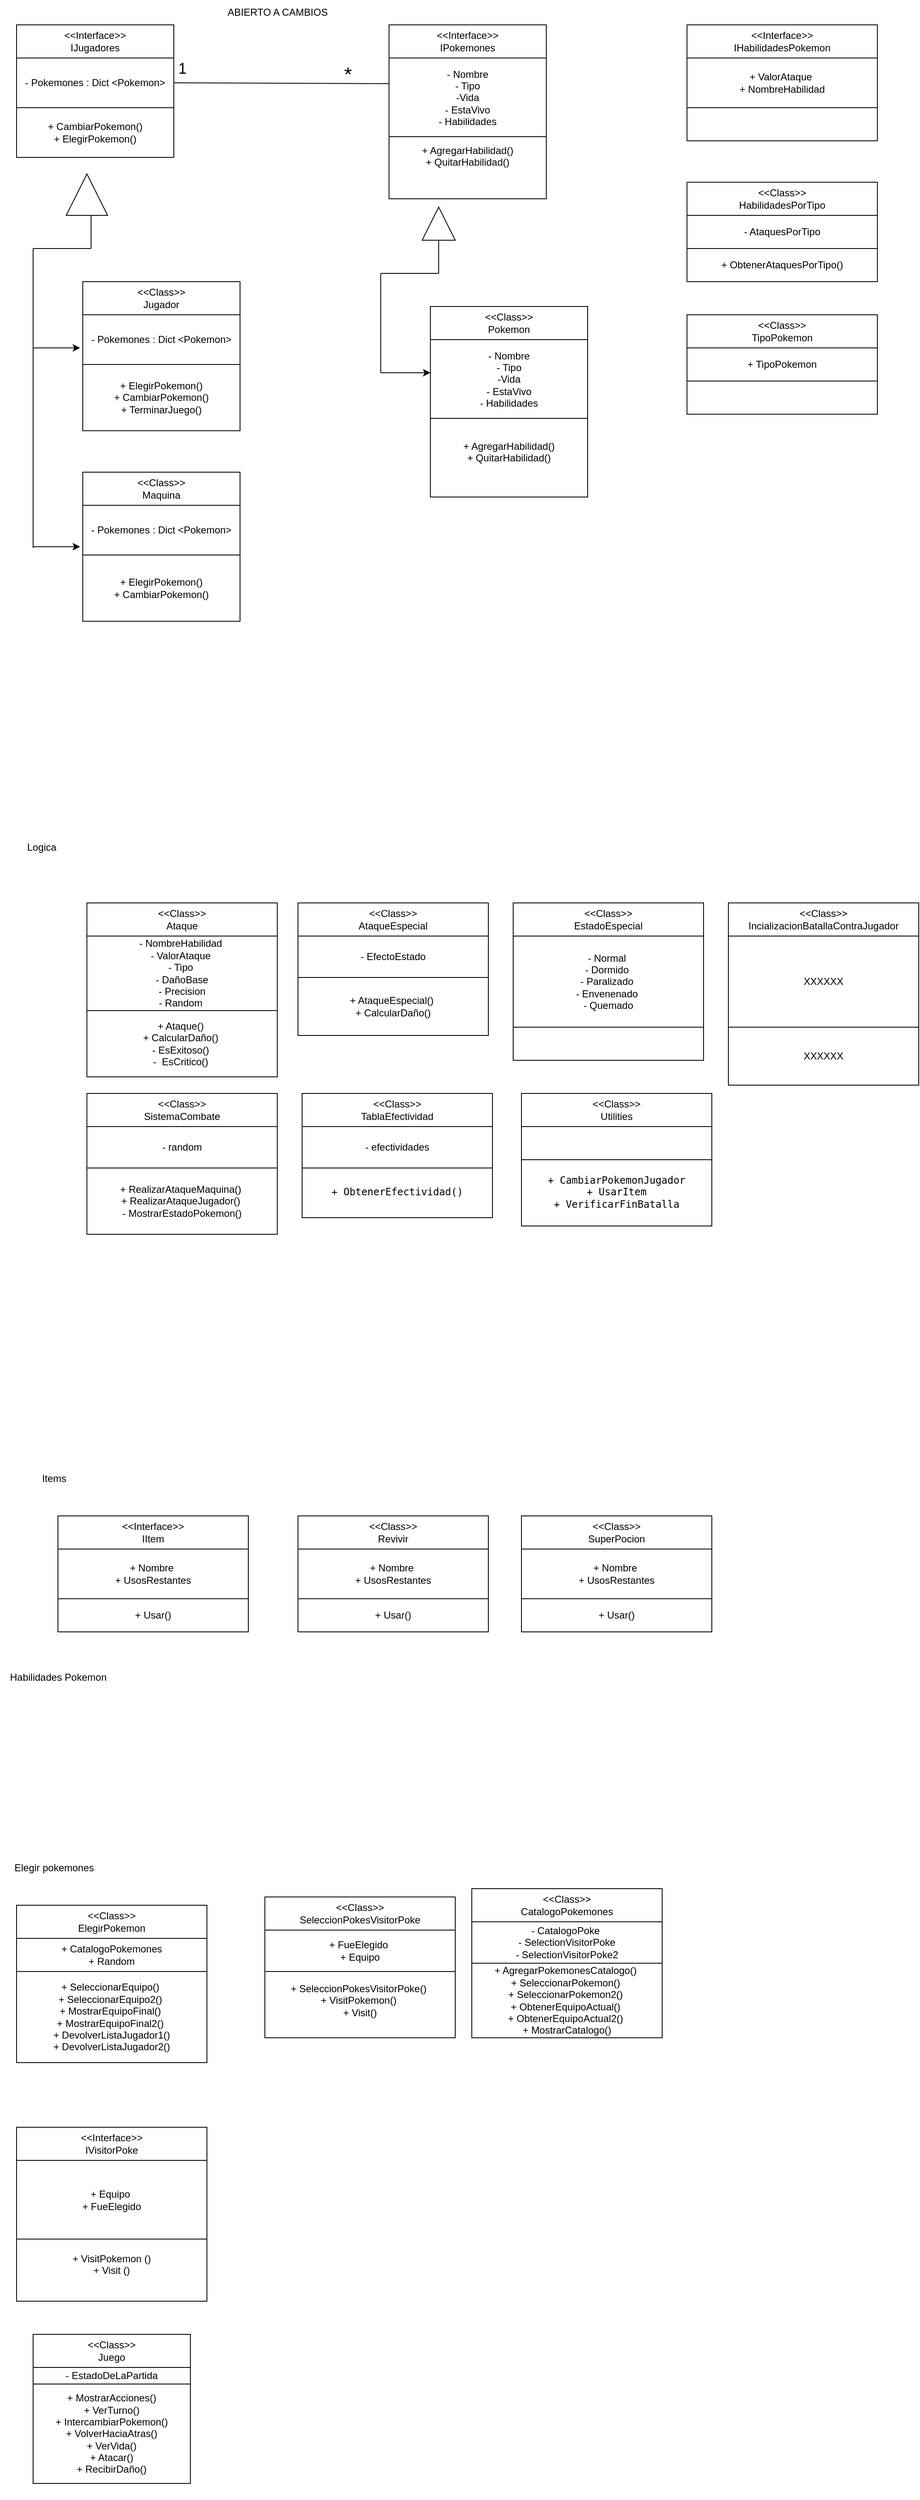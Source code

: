 <mxfile version="24.8.4">
  <diagram id="C5RBs43oDa-KdzZeNtuy" name="Page-1">
    <mxGraphModel dx="1050" dy="522" grid="1" gridSize="10" guides="1" tooltips="1" connect="1" arrows="1" fold="1" page="1" pageScale="1" pageWidth="827" pageHeight="1169" math="0" shadow="0">
      <root>
        <mxCell id="WIyWlLk6GJQsqaUBKTNV-0" />
        <mxCell id="WIyWlLk6GJQsqaUBKTNV-1" parent="WIyWlLk6GJQsqaUBKTNV-0" />
        <mxCell id="qgPimMFPKqItIlAJL-QY-0" value="&amp;lt;&amp;lt;Interface&amp;gt;&amp;gt;&lt;div&gt;IJugadores&lt;/div&gt;" style="rounded=0;whiteSpace=wrap;html=1;" parent="WIyWlLk6GJQsqaUBKTNV-1" vertex="1">
          <mxGeometry x="170" y="170" width="190" height="40" as="geometry" />
        </mxCell>
        <mxCell id="qgPimMFPKqItIlAJL-QY-1" value="&lt;div&gt;&lt;span style=&quot;background-color: initial;&quot;&gt;&lt;br&gt;&lt;/span&gt;&lt;/div&gt;&lt;div&gt;&lt;span style=&quot;background-color: initial;&quot;&gt;&lt;br&gt;&lt;/span&gt;&lt;/div&gt;&lt;div&gt;&lt;span style=&quot;background-color: initial;&quot;&gt;+ CambiarPokemon()&lt;/span&gt;&lt;br&gt;&lt;/div&gt;&lt;div&gt;&lt;div&gt;+ ElegirPokemon()&lt;/div&gt;&lt;/div&gt;&lt;div&gt;&lt;div&gt;&lt;br&gt;&lt;/div&gt;&lt;/div&gt;&lt;div&gt;&lt;br&gt;&lt;/div&gt;" style="rounded=0;whiteSpace=wrap;html=1;" parent="WIyWlLk6GJQsqaUBKTNV-1" vertex="1">
          <mxGeometry x="170" y="270" width="190" height="60" as="geometry" />
        </mxCell>
        <mxCell id="8u0FRihmV8HebtfTq35w-0" value="- Pokemones : Dict &amp;lt;Pokemon&amp;gt;" style="rounded=0;whiteSpace=wrap;html=1;" parent="WIyWlLk6GJQsqaUBKTNV-1" vertex="1">
          <mxGeometry x="170" y="210" width="190" height="60" as="geometry" />
        </mxCell>
        <mxCell id="8u0FRihmV8HebtfTq35w-2" value="&amp;lt;&amp;lt;Class&amp;gt;&amp;gt;&lt;div&gt;Jugador&lt;/div&gt;" style="rounded=0;whiteSpace=wrap;html=1;" parent="WIyWlLk6GJQsqaUBKTNV-1" vertex="1">
          <mxGeometry x="250" y="480" width="190" height="40" as="geometry" />
        </mxCell>
        <mxCell id="8u0FRihmV8HebtfTq35w-4" value="&lt;div&gt;+ ElegirPokemon()&lt;/div&gt;&lt;div&gt;+ CambiarPokemon()&lt;/div&gt;&lt;div&gt;&lt;span style=&quot;background-color: initial;&quot;&gt;+ TerminarJuego()&lt;/span&gt;&lt;br&gt;&lt;/div&gt;" style="rounded=0;whiteSpace=wrap;html=1;" parent="WIyWlLk6GJQsqaUBKTNV-1" vertex="1">
          <mxGeometry x="250" y="580" width="190" height="80" as="geometry" />
        </mxCell>
        <mxCell id="8u0FRihmV8HebtfTq35w-5" value="- Pokemones : Dict &amp;lt;Pokemon&amp;gt;" style="rounded=0;whiteSpace=wrap;html=1;" parent="WIyWlLk6GJQsqaUBKTNV-1" vertex="1">
          <mxGeometry x="250" y="520" width="190" height="60" as="geometry" />
        </mxCell>
        <mxCell id="8u0FRihmV8HebtfTq35w-6" value="&amp;lt;&amp;lt;Class&amp;gt;&amp;gt;&lt;div&gt;Maquina&lt;/div&gt;" style="rounded=0;whiteSpace=wrap;html=1;" parent="WIyWlLk6GJQsqaUBKTNV-1" vertex="1">
          <mxGeometry x="250" y="710" width="190" height="40" as="geometry" />
        </mxCell>
        <mxCell id="8u0FRihmV8HebtfTq35w-7" value="&lt;div&gt;+ ElegirPokemon()&lt;/div&gt;&lt;div&gt;+ CambiarPokemon()&lt;/div&gt;" style="rounded=0;whiteSpace=wrap;html=1;" parent="WIyWlLk6GJQsqaUBKTNV-1" vertex="1">
          <mxGeometry x="250" y="810" width="190" height="80" as="geometry" />
        </mxCell>
        <mxCell id="8u0FRihmV8HebtfTq35w-8" value="- Pokemones : Dict &amp;lt;Pokemon&amp;gt;" style="rounded=0;whiteSpace=wrap;html=1;" parent="WIyWlLk6GJQsqaUBKTNV-1" vertex="1">
          <mxGeometry x="250" y="750" width="190" height="60" as="geometry" />
        </mxCell>
        <mxCell id="8u0FRihmV8HebtfTq35w-12" value="" style="triangle;whiteSpace=wrap;html=1;rotation=-90;" parent="WIyWlLk6GJQsqaUBKTNV-1" vertex="1">
          <mxGeometry x="230" y="350" width="50" height="50" as="geometry" />
        </mxCell>
        <mxCell id="8u0FRihmV8HebtfTq35w-16" value="" style="endArrow=none;html=1;rounded=0;" parent="WIyWlLk6GJQsqaUBKTNV-1" edge="1">
          <mxGeometry width="50" height="50" relative="1" as="geometry">
            <mxPoint x="260" y="440" as="sourcePoint" />
            <mxPoint x="260" y="400" as="targetPoint" />
          </mxGeometry>
        </mxCell>
        <mxCell id="8u0FRihmV8HebtfTq35w-17" value="" style="endArrow=none;html=1;rounded=0;" parent="WIyWlLk6GJQsqaUBKTNV-1" edge="1">
          <mxGeometry width="50" height="50" relative="1" as="geometry">
            <mxPoint x="190" y="440" as="sourcePoint" />
            <mxPoint x="260" y="440" as="targetPoint" />
          </mxGeometry>
        </mxCell>
        <mxCell id="8u0FRihmV8HebtfTq35w-18" value="" style="endArrow=none;html=1;rounded=0;" parent="WIyWlLk6GJQsqaUBKTNV-1" edge="1">
          <mxGeometry width="50" height="50" relative="1" as="geometry">
            <mxPoint x="190" y="801.6" as="sourcePoint" />
            <mxPoint x="190" y="440" as="targetPoint" />
          </mxGeometry>
        </mxCell>
        <mxCell id="8u0FRihmV8HebtfTq35w-20" value="" style="endArrow=classic;html=1;rounded=0;entryX=-0.017;entryY=0.89;entryDx=0;entryDy=0;entryPerimeter=0;" parent="WIyWlLk6GJQsqaUBKTNV-1" edge="1">
          <mxGeometry width="50" height="50" relative="1" as="geometry">
            <mxPoint x="190" y="800" as="sourcePoint" />
            <mxPoint x="246.77" y="800.0" as="targetPoint" />
          </mxGeometry>
        </mxCell>
        <mxCell id="8u0FRihmV8HebtfTq35w-22" value="" style="endArrow=classic;html=1;rounded=0;entryX=-0.017;entryY=0.89;entryDx=0;entryDy=0;entryPerimeter=0;" parent="WIyWlLk6GJQsqaUBKTNV-1" edge="1">
          <mxGeometry width="50" height="50" relative="1" as="geometry">
            <mxPoint x="190" y="560" as="sourcePoint" />
            <mxPoint x="246.77" y="560.0" as="targetPoint" />
          </mxGeometry>
        </mxCell>
        <mxCell id="8u0FRihmV8HebtfTq35w-23" style="edgeStyle=orthogonalEdgeStyle;rounded=0;orthogonalLoop=1;jettySize=auto;html=1;exitX=0.5;exitY=1;exitDx=0;exitDy=0;" parent="WIyWlLk6GJQsqaUBKTNV-1" source="qgPimMFPKqItIlAJL-QY-1" target="qgPimMFPKqItIlAJL-QY-1" edge="1">
          <mxGeometry relative="1" as="geometry" />
        </mxCell>
        <mxCell id="8u0FRihmV8HebtfTq35w-24" value="&amp;lt;&amp;lt;Interface&amp;gt;&amp;gt;&lt;div&gt;IPokemones&lt;/div&gt;" style="rounded=0;whiteSpace=wrap;html=1;" parent="WIyWlLk6GJQsqaUBKTNV-1" vertex="1">
          <mxGeometry x="620" y="170" width="190" height="40" as="geometry" />
        </mxCell>
        <mxCell id="8u0FRihmV8HebtfTq35w-25" value="&lt;div&gt;+ AgregarHabilidad()&lt;/div&gt;&lt;div&gt;+ QuitarHabilidad()&lt;/div&gt;&lt;div&gt;&lt;br&gt;&lt;/div&gt;&lt;div&gt;&lt;br&gt;&lt;/div&gt;" style="rounded=0;whiteSpace=wrap;html=1;" parent="WIyWlLk6GJQsqaUBKTNV-1" vertex="1">
          <mxGeometry x="620" y="305" width="190" height="75" as="geometry" />
        </mxCell>
        <mxCell id="8u0FRihmV8HebtfTq35w-26" value="- Nombre&lt;div&gt;- Tipo&lt;/div&gt;&lt;div&gt;-Vida&lt;/div&gt;&lt;div&gt;- EstaVivo&lt;/div&gt;&lt;div&gt;- Habilidades&lt;/div&gt;" style="rounded=0;whiteSpace=wrap;html=1;" parent="WIyWlLk6GJQsqaUBKTNV-1" vertex="1">
          <mxGeometry x="620" y="210" width="190" height="95" as="geometry" />
        </mxCell>
        <mxCell id="8u0FRihmV8HebtfTq35w-27" style="edgeStyle=orthogonalEdgeStyle;rounded=0;orthogonalLoop=1;jettySize=auto;html=1;exitX=0.5;exitY=1;exitDx=0;exitDy=0;" parent="WIyWlLk6GJQsqaUBKTNV-1" source="8u0FRihmV8HebtfTq35w-25" target="8u0FRihmV8HebtfTq35w-25" edge="1">
          <mxGeometry relative="1" as="geometry" />
        </mxCell>
        <mxCell id="8u0FRihmV8HebtfTq35w-29" value="" style="endArrow=none;html=1;rounded=0;exitX=1;exitY=0.5;exitDx=0;exitDy=0;entryX=0;entryY=0.326;entryDx=0;entryDy=0;entryPerimeter=0;" parent="WIyWlLk6GJQsqaUBKTNV-1" source="8u0FRihmV8HebtfTq35w-0" target="8u0FRihmV8HebtfTq35w-26" edge="1">
          <mxGeometry width="50" height="50" relative="1" as="geometry">
            <mxPoint x="380" y="239.5" as="sourcePoint" />
            <mxPoint x="580" y="239.5" as="targetPoint" />
          </mxGeometry>
        </mxCell>
        <mxCell id="8u0FRihmV8HebtfTq35w-30" value="&lt;font style=&quot;font-size: 18px;&quot;&gt;1&lt;/font&gt;" style="text;html=1;align=center;verticalAlign=middle;resizable=0;points=[];autosize=1;strokeColor=none;fillColor=none;" parent="WIyWlLk6GJQsqaUBKTNV-1" vertex="1">
          <mxGeometry x="355" y="203" width="30" height="40" as="geometry" />
        </mxCell>
        <mxCell id="8u0FRihmV8HebtfTq35w-31" value="&lt;font style=&quot;font-size: 24px;&quot;&gt;*&lt;/font&gt;" style="text;html=1;align=center;verticalAlign=middle;resizable=0;points=[];autosize=1;strokeColor=none;fillColor=none;" parent="WIyWlLk6GJQsqaUBKTNV-1" vertex="1">
          <mxGeometry x="555" y="210" width="30" height="40" as="geometry" />
        </mxCell>
        <mxCell id="8u0FRihmV8HebtfTq35w-36" value="" style="triangle;whiteSpace=wrap;html=1;rotation=-90;" parent="WIyWlLk6GJQsqaUBKTNV-1" vertex="1">
          <mxGeometry x="660" y="390" width="40" height="40" as="geometry" />
        </mxCell>
        <mxCell id="8u0FRihmV8HebtfTq35w-38" value="" style="endArrow=none;html=1;rounded=0;entryX=0;entryY=0.5;entryDx=0;entryDy=0;" parent="WIyWlLk6GJQsqaUBKTNV-1" target="8u0FRihmV8HebtfTq35w-36" edge="1">
          <mxGeometry width="50" height="50" relative="1" as="geometry">
            <mxPoint x="680" y="470" as="sourcePoint" />
            <mxPoint x="680" y="460" as="targetPoint" />
          </mxGeometry>
        </mxCell>
        <mxCell id="8u0FRihmV8HebtfTq35w-39" value="" style="endArrow=none;html=1;rounded=0;" parent="WIyWlLk6GJQsqaUBKTNV-1" edge="1">
          <mxGeometry width="50" height="50" relative="1" as="geometry">
            <mxPoint x="610" y="470" as="sourcePoint" />
            <mxPoint x="680" y="470" as="targetPoint" />
          </mxGeometry>
        </mxCell>
        <mxCell id="8u0FRihmV8HebtfTq35w-40" value="" style="endArrow=none;html=1;rounded=0;" parent="WIyWlLk6GJQsqaUBKTNV-1" edge="1">
          <mxGeometry width="50" height="50" relative="1" as="geometry">
            <mxPoint x="610" y="590" as="sourcePoint" />
            <mxPoint x="610" y="470" as="targetPoint" />
          </mxGeometry>
        </mxCell>
        <mxCell id="8u0FRihmV8HebtfTq35w-41" value="" style="endArrow=classic;html=1;rounded=0;" parent="WIyWlLk6GJQsqaUBKTNV-1" edge="1">
          <mxGeometry width="50" height="50" relative="1" as="geometry">
            <mxPoint x="610" y="590" as="sourcePoint" />
            <mxPoint x="670" y="590" as="targetPoint" />
          </mxGeometry>
        </mxCell>
        <mxCell id="8u0FRihmV8HebtfTq35w-46" value="&amp;lt;&amp;lt;Class&amp;gt;&amp;gt;&lt;div&gt;Pokemon&lt;/div&gt;" style="rounded=0;whiteSpace=wrap;html=1;" parent="WIyWlLk6GJQsqaUBKTNV-1" vertex="1">
          <mxGeometry x="670" y="510" width="190" height="40" as="geometry" />
        </mxCell>
        <mxCell id="8u0FRihmV8HebtfTq35w-47" value="&lt;div&gt;+ AgregarHabilidad()&lt;/div&gt;&lt;div&gt;+ QuitarHabilidad()&lt;/div&gt;&lt;div&gt;&lt;br&gt;&lt;/div&gt;" style="rounded=0;whiteSpace=wrap;html=1;" parent="WIyWlLk6GJQsqaUBKTNV-1" vertex="1">
          <mxGeometry x="670" y="645" width="190" height="95" as="geometry" />
        </mxCell>
        <mxCell id="8u0FRihmV8HebtfTq35w-48" value="- Nombre&lt;div&gt;- Tipo&lt;/div&gt;&lt;div&gt;-Vida&lt;/div&gt;&lt;div&gt;- EstaVivo&lt;/div&gt;&lt;div&gt;- Habilidades&lt;/div&gt;" style="rounded=0;whiteSpace=wrap;html=1;" parent="WIyWlLk6GJQsqaUBKTNV-1" vertex="1">
          <mxGeometry x="670" y="550" width="190" height="95" as="geometry" />
        </mxCell>
        <mxCell id="8u0FRihmV8HebtfTq35w-49" style="edgeStyle=orthogonalEdgeStyle;rounded=0;orthogonalLoop=1;jettySize=auto;html=1;exitX=0.5;exitY=1;exitDx=0;exitDy=0;" parent="WIyWlLk6GJQsqaUBKTNV-1" source="8u0FRihmV8HebtfTq35w-47" target="8u0FRihmV8HebtfTq35w-47" edge="1">
          <mxGeometry relative="1" as="geometry" />
        </mxCell>
        <mxCell id="8u0FRihmV8HebtfTq35w-50" value="ABIERTO A CAMBIOS" style="text;html=1;align=center;verticalAlign=middle;resizable=0;points=[];autosize=1;strokeColor=none;fillColor=none;" parent="WIyWlLk6GJQsqaUBKTNV-1" vertex="1">
          <mxGeometry x="415" y="140" width="140" height="30" as="geometry" />
        </mxCell>
        <mxCell id="hvNFhCITXwyr3aNkBDQP-0" value="&amp;lt;&amp;lt;Interface&amp;gt;&amp;gt;&lt;div&gt;IVisitorPoke&lt;/div&gt;" style="rounded=0;whiteSpace=wrap;html=1;" parent="WIyWlLk6GJQsqaUBKTNV-1" vertex="1">
          <mxGeometry x="170" y="2708" width="230" height="40" as="geometry" />
        </mxCell>
        <mxCell id="hvNFhCITXwyr3aNkBDQP-1" value="&lt;div&gt;&lt;span style=&quot;background-color: initial;&quot;&gt;+ VisitPokemon ()&lt;/span&gt;&lt;/div&gt;&lt;div&gt;+ Visit ()&lt;/div&gt;&lt;div&gt;&lt;br&gt;&lt;/div&gt;" style="rounded=0;whiteSpace=wrap;html=1;" parent="WIyWlLk6GJQsqaUBKTNV-1" vertex="1">
          <mxGeometry x="170" y="2843" width="230" height="75" as="geometry" />
        </mxCell>
        <mxCell id="hvNFhCITXwyr3aNkBDQP-2" value="&lt;span class=&quot;hljs-addition&quot;&gt;+ Equipo&lt;/span&gt;&amp;nbsp;&lt;div&gt;&lt;span class=&quot;hljs-addition&quot;&gt;+ FueElegido&lt;/span&gt;&lt;/div&gt;" style="rounded=0;whiteSpace=wrap;html=1;" parent="WIyWlLk6GJQsqaUBKTNV-1" vertex="1">
          <mxGeometry x="170" y="2748" width="230" height="95" as="geometry" />
        </mxCell>
        <mxCell id="hvNFhCITXwyr3aNkBDQP-3" style="edgeStyle=orthogonalEdgeStyle;rounded=0;orthogonalLoop=1;jettySize=auto;html=1;exitX=0.5;exitY=1;exitDx=0;exitDy=0;" parent="WIyWlLk6GJQsqaUBKTNV-1" source="hvNFhCITXwyr3aNkBDQP-1" target="hvNFhCITXwyr3aNkBDQP-1" edge="1">
          <mxGeometry relative="1" as="geometry" />
        </mxCell>
        <mxCell id="hvNFhCITXwyr3aNkBDQP-11" value="&amp;lt;&amp;lt;Class&amp;gt;&amp;gt;&lt;div&gt;Juego&lt;/div&gt;" style="rounded=0;whiteSpace=wrap;html=1;" parent="WIyWlLk6GJQsqaUBKTNV-1" vertex="1">
          <mxGeometry x="190" y="2958" width="190" height="40" as="geometry" />
        </mxCell>
        <mxCell id="hvNFhCITXwyr3aNkBDQP-12" value="&lt;div&gt;&lt;br&gt;&lt;/div&gt;&lt;div&gt;&lt;span style=&quot;background-color: initial;&quot;&gt;&lt;br&gt;&lt;/span&gt;&lt;/div&gt;&lt;div&gt;&lt;span style=&quot;background-color: initial;&quot;&gt;+ MostrarAcciones()&lt;/span&gt;&lt;br&gt;&lt;/div&gt;&lt;div&gt;+ VerTurno()&lt;/div&gt;&lt;div&gt;+ IntercambiarPokemon()&lt;/div&gt;&lt;div&gt;+ VolverHaciaAtras()&lt;/div&gt;&lt;div&gt;&lt;div&gt;+ VerVida()&lt;/div&gt;&lt;div&gt;+ Atacar()&lt;/div&gt;&lt;div&gt;+ RecibirDaño()&lt;/div&gt;&lt;/div&gt;&lt;div&gt;&lt;br&gt;&lt;/div&gt;&lt;div&gt;&lt;br&gt;&lt;/div&gt;" style="rounded=0;whiteSpace=wrap;html=1;" parent="WIyWlLk6GJQsqaUBKTNV-1" vertex="1">
          <mxGeometry x="190" y="3018" width="190" height="120" as="geometry" />
        </mxCell>
        <mxCell id="hvNFhCITXwyr3aNkBDQP-13" value="- EstadoDeLaPartida" style="rounded=0;whiteSpace=wrap;html=1;" parent="WIyWlLk6GJQsqaUBKTNV-1" vertex="1">
          <mxGeometry x="190" y="2998" width="190" height="20" as="geometry" />
        </mxCell>
        <mxCell id="hvNFhCITXwyr3aNkBDQP-14" value="Logica&lt;div&gt;&lt;br&gt;&lt;/div&gt;" style="text;html=1;align=center;verticalAlign=middle;resizable=0;points=[];autosize=1;strokeColor=none;fillColor=none;" parent="WIyWlLk6GJQsqaUBKTNV-1" vertex="1">
          <mxGeometry x="170" y="1150" width="60" height="40" as="geometry" />
        </mxCell>
        <mxCell id="hvNFhCITXwyr3aNkBDQP-15" value="&amp;lt;&amp;lt;Class&amp;gt;&amp;gt;&lt;div&gt;Ataque&lt;/div&gt;" style="rounded=0;whiteSpace=wrap;html=1;" parent="WIyWlLk6GJQsqaUBKTNV-1" vertex="1">
          <mxGeometry x="255" y="1230" width="230" height="40" as="geometry" />
        </mxCell>
        <mxCell id="hvNFhCITXwyr3aNkBDQP-16" value="+ &lt;span class=&quot;hljs-title function_ invoke__&quot;&gt;Ataque&lt;/span&gt;()&amp;nbsp;&lt;div&gt;+ &lt;span class=&quot;hljs-title function_ invoke__&quot;&gt;CalcularDaño&lt;/span&gt;()&amp;nbsp;&lt;/div&gt;&lt;div&gt;- &lt;span class=&quot;hljs-title function_ invoke__&quot;&gt;EsExitoso&lt;/span&gt;()&amp;nbsp;&lt;/div&gt;&lt;div&gt;-&lt;span style=&quot;background-color: initial;&quot;&gt;&amp;nbsp;&amp;nbsp;&lt;/span&gt;&lt;span style=&quot;background-color: initial;&quot; class=&quot;hljs-title function_ invoke__&quot;&gt;EsCritico&lt;/span&gt;&lt;span style=&quot;background-color: initial;&quot;&gt;()&amp;nbsp;&lt;/span&gt;&lt;/div&gt;" style="rounded=0;whiteSpace=wrap;html=1;" parent="WIyWlLk6GJQsqaUBKTNV-1" vertex="1">
          <mxGeometry x="255" y="1360" width="230" height="80" as="geometry" />
        </mxCell>
        <mxCell id="hvNFhCITXwyr3aNkBDQP-17" value="- NombreHabilidad&amp;nbsp;&lt;div&gt;- ValorAtaque&amp;nbsp;&lt;/div&gt;&lt;div&gt;- Tipo&amp;nbsp;&lt;/div&gt;&lt;div&gt;- DañoBase&lt;/div&gt;&lt;div&gt;- Precision&lt;/div&gt;&lt;div&gt;- Random&lt;span style=&quot;background-color: initial;&quot;&gt;&amp;nbsp;&lt;/span&gt;&lt;/div&gt;" style="rounded=0;whiteSpace=wrap;html=1;" parent="WIyWlLk6GJQsqaUBKTNV-1" vertex="1">
          <mxGeometry x="255" y="1270" width="230" height="90" as="geometry" />
        </mxCell>
        <mxCell id="hvNFhCITXwyr3aNkBDQP-19" value="&amp;lt;&amp;lt;Class&amp;gt;&amp;gt;&lt;div&gt;AtaqueEspecial&lt;/div&gt;" style="rounded=0;whiteSpace=wrap;html=1;" parent="WIyWlLk6GJQsqaUBKTNV-1" vertex="1">
          <mxGeometry x="510" y="1230" width="230" height="40" as="geometry" />
        </mxCell>
        <mxCell id="hvNFhCITXwyr3aNkBDQP-20" value="+ &lt;span class=&quot;hljs-title function_ invoke__&quot;&gt;AtaqueEspecial&lt;/span&gt;()&amp;nbsp;&lt;div&gt;&lt;span style=&quot;background-color: initial;&quot;&gt;+ &lt;/span&gt;&lt;span style=&quot;background-color: initial;&quot; class=&quot;hljs-title function_ invoke__&quot;&gt;CalcularDaño&lt;/span&gt;&lt;span style=&quot;background-color: initial;&quot;&gt;(&lt;/span&gt;&lt;span style=&quot;background-color: initial;&quot;&gt;)&lt;/span&gt;&lt;/div&gt;" style="rounded=0;whiteSpace=wrap;html=1;" parent="WIyWlLk6GJQsqaUBKTNV-1" vertex="1">
          <mxGeometry x="510" y="1320" width="230" height="70" as="geometry" />
        </mxCell>
        <mxCell id="hvNFhCITXwyr3aNkBDQP-21" value="- EfectoEstado" style="rounded=0;whiteSpace=wrap;html=1;" parent="WIyWlLk6GJQsqaUBKTNV-1" vertex="1">
          <mxGeometry x="510" y="1270" width="230" height="50" as="geometry" />
        </mxCell>
        <mxCell id="hvNFhCITXwyr3aNkBDQP-22" value="&amp;lt;&amp;lt;Class&amp;gt;&amp;gt;&lt;div&gt;EstadoEspecial&lt;/div&gt;" style="rounded=0;whiteSpace=wrap;html=1;" parent="WIyWlLk6GJQsqaUBKTNV-1" vertex="1">
          <mxGeometry x="770" y="1230" width="230" height="40" as="geometry" />
        </mxCell>
        <mxCell id="hvNFhCITXwyr3aNkBDQP-23" value="" style="rounded=0;whiteSpace=wrap;html=1;" parent="WIyWlLk6GJQsqaUBKTNV-1" vertex="1">
          <mxGeometry x="770" y="1380" width="230" height="40" as="geometry" />
        </mxCell>
        <mxCell id="hvNFhCITXwyr3aNkBDQP-24" value="&lt;span class=&quot;hljs-deletion&quot;&gt;- Normal&lt;/span&gt;&amp;nbsp;&lt;div&gt;&lt;span class=&quot;hljs-deletion&quot;&gt;- Dormido&lt;/span&gt;&amp;nbsp;&lt;/div&gt;&lt;div&gt;&lt;span class=&quot;hljs-deletion&quot;&gt;- Paralizado&lt;/span&gt;&amp;nbsp;&lt;/div&gt;&lt;div&gt;&lt;span class=&quot;hljs-deletion&quot;&gt;- Envenenado&lt;/span&gt;&amp;nbsp;&lt;/div&gt;&lt;div&gt;&lt;span class=&quot;hljs-deletion&quot;&gt;- Quemado&lt;/span&gt;&lt;/div&gt;" style="rounded=0;whiteSpace=wrap;html=1;" parent="WIyWlLk6GJQsqaUBKTNV-1" vertex="1">
          <mxGeometry x="770" y="1270" width="230" height="110" as="geometry" />
        </mxCell>
        <mxCell id="hvNFhCITXwyr3aNkBDQP-25" value="&amp;lt;&amp;lt;Class&amp;gt;&amp;gt;&lt;div&gt;IncializacionBatallaContraJugador&lt;/div&gt;" style="rounded=0;whiteSpace=wrap;html=1;" parent="WIyWlLk6GJQsqaUBKTNV-1" vertex="1">
          <mxGeometry x="1030" y="1230" width="230" height="40" as="geometry" />
        </mxCell>
        <mxCell id="hvNFhCITXwyr3aNkBDQP-26" value="XXXXXX" style="rounded=0;whiteSpace=wrap;html=1;" parent="WIyWlLk6GJQsqaUBKTNV-1" vertex="1">
          <mxGeometry x="1030" y="1380" width="230" height="70" as="geometry" />
        </mxCell>
        <mxCell id="hvNFhCITXwyr3aNkBDQP-27" value="XXXXXX" style="rounded=0;whiteSpace=wrap;html=1;" parent="WIyWlLk6GJQsqaUBKTNV-1" vertex="1">
          <mxGeometry x="1030" y="1270" width="230" height="110" as="geometry" />
        </mxCell>
        <mxCell id="hvNFhCITXwyr3aNkBDQP-31" value="&amp;lt;&amp;lt;Class&amp;gt;&amp;gt;&lt;div&gt;SistemaCombate&lt;/div&gt;" style="rounded=0;whiteSpace=wrap;html=1;" parent="WIyWlLk6GJQsqaUBKTNV-1" vertex="1">
          <mxGeometry x="255" y="1460" width="230" height="40" as="geometry" />
        </mxCell>
        <mxCell id="hvNFhCITXwyr3aNkBDQP-32" value="+ &lt;span class=&quot;hljs-built_in&quot;&gt;RealizarAtaqueMaquina&lt;/span&gt;()&amp;nbsp;&lt;div&gt;+ &lt;span class=&quot;hljs-built_in&quot;&gt;RealizarAtaqueJugador&lt;/span&gt;()&amp;nbsp;&lt;/div&gt;&lt;div&gt;- &lt;span class=&quot;hljs-built_in&quot;&gt;MostrarEstadoPokemon&lt;/span&gt;()&lt;/div&gt;" style="rounded=0;whiteSpace=wrap;html=1;" parent="WIyWlLk6GJQsqaUBKTNV-1" vertex="1">
          <mxGeometry x="255" y="1550" width="230" height="80" as="geometry" />
        </mxCell>
        <mxCell id="hvNFhCITXwyr3aNkBDQP-33" value="- random" style="rounded=0;whiteSpace=wrap;html=1;" parent="WIyWlLk6GJQsqaUBKTNV-1" vertex="1">
          <mxGeometry x="255" y="1500" width="230" height="50" as="geometry" />
        </mxCell>
        <mxCell id="hvNFhCITXwyr3aNkBDQP-34" value="&amp;lt;&amp;lt;Class&amp;gt;&amp;gt;&lt;div&gt;TablaEfectividad&lt;/div&gt;" style="rounded=0;whiteSpace=wrap;html=1;" parent="WIyWlLk6GJQsqaUBKTNV-1" vertex="1">
          <mxGeometry x="515" y="1460" width="230" height="40" as="geometry" />
        </mxCell>
        <mxCell id="hvNFhCITXwyr3aNkBDQP-35" value="&lt;pre class=&quot;!overflow-visible&quot;&gt;&lt;div class=&quot;contain-inline-size rounded-md border-[0.5px] border-token-border-medium relative bg-token-sidebar-surface-primary dark:bg-gray-950&quot;&gt;&lt;div dir=&quot;ltr&quot; class=&quot;overflow-y-auto p-4&quot;&gt;&lt;code class=&quot;!whitespace-pre hljs language-diff&quot;&gt;&lt;span class=&quot;hljs-addition&quot;&gt;+ ObtenerEfectividad()&lt;/span&gt;&lt;br/&gt;&lt;/code&gt;&lt;/div&gt;&lt;/div&gt;&lt;/pre&gt;&lt;h3&gt;&lt;/h3&gt;" style="rounded=0;whiteSpace=wrap;html=1;" parent="WIyWlLk6GJQsqaUBKTNV-1" vertex="1">
          <mxGeometry x="515" y="1550" width="230" height="60" as="geometry" />
        </mxCell>
        <mxCell id="hvNFhCITXwyr3aNkBDQP-36" value="&lt;span class=&quot;hljs-deletion&quot;&gt;- efectividades&lt;/span&gt;" style="rounded=0;whiteSpace=wrap;html=1;" parent="WIyWlLk6GJQsqaUBKTNV-1" vertex="1">
          <mxGeometry x="515" y="1500" width="230" height="50" as="geometry" />
        </mxCell>
        <mxCell id="hvNFhCITXwyr3aNkBDQP-40" value="&amp;lt;&amp;lt;Class&amp;gt;&amp;gt;&lt;div&gt;Utilities&lt;/div&gt;" style="rounded=0;whiteSpace=wrap;html=1;" parent="WIyWlLk6GJQsqaUBKTNV-1" vertex="1">
          <mxGeometry x="780" y="1460" width="230" height="40" as="geometry" />
        </mxCell>
        <mxCell id="hvNFhCITXwyr3aNkBDQP-41" value="&lt;pre class=&quot;!overflow-visible&quot;&gt;&lt;div class=&quot;contain-inline-size rounded-md border-[0.5px] border-token-border-medium relative bg-token-sidebar-surface-primary dark:bg-gray-950&quot;&gt;&lt;div dir=&quot;ltr&quot; class=&quot;overflow-y-auto p-4&quot;&gt;&lt;code class=&quot;!whitespace-pre hljs language-scss&quot;&gt;+ CambiarPokemonJugador&lt;br&gt;&lt;/code&gt;&lt;/div&gt;&lt;div dir=&quot;ltr&quot; class=&quot;overflow-y-auto p-4&quot;&gt;&lt;code class=&quot;!whitespace-pre hljs language-scss&quot;&gt;+ UsarItem&lt;/code&gt;&lt;/div&gt;&lt;div dir=&quot;ltr&quot; class=&quot;overflow-y-auto p-4&quot;&gt;&lt;code class=&quot;!whitespace-pre hljs language-scss&quot;&gt;+ VerificarFinBatalla&lt;/code&gt;&lt;/div&gt;&lt;/div&gt;&lt;/pre&gt;&lt;h3&gt;&lt;/h3&gt;" style="rounded=0;whiteSpace=wrap;html=1;" parent="WIyWlLk6GJQsqaUBKTNV-1" vertex="1">
          <mxGeometry x="780" y="1540" width="230" height="80" as="geometry" />
        </mxCell>
        <mxCell id="hvNFhCITXwyr3aNkBDQP-42" value="" style="rounded=0;whiteSpace=wrap;html=1;" parent="WIyWlLk6GJQsqaUBKTNV-1" vertex="1">
          <mxGeometry x="780" y="1500" width="230" height="40" as="geometry" />
        </mxCell>
        <mxCell id="hvNFhCITXwyr3aNkBDQP-43" value="&lt;div&gt;Items&lt;/div&gt;" style="text;html=1;align=center;verticalAlign=middle;resizable=0;points=[];autosize=1;strokeColor=none;fillColor=none;" parent="WIyWlLk6GJQsqaUBKTNV-1" vertex="1">
          <mxGeometry x="190" y="1910" width="50" height="30" as="geometry" />
        </mxCell>
        <mxCell id="hvNFhCITXwyr3aNkBDQP-44" value="&amp;lt;&amp;lt;Interface&amp;gt;&amp;gt;&lt;div&gt;IItem&lt;/div&gt;" style="rounded=0;whiteSpace=wrap;html=1;" parent="WIyWlLk6GJQsqaUBKTNV-1" vertex="1">
          <mxGeometry x="220" y="1970" width="230" height="40" as="geometry" />
        </mxCell>
        <mxCell id="hvNFhCITXwyr3aNkBDQP-45" value="+ Usar()" style="rounded=0;whiteSpace=wrap;html=1;" parent="WIyWlLk6GJQsqaUBKTNV-1" vertex="1">
          <mxGeometry x="220" y="2070" width="230" height="40" as="geometry" />
        </mxCell>
        <mxCell id="hvNFhCITXwyr3aNkBDQP-46" value="&lt;span class=&quot;hljs-addition&quot;&gt;+ Nombre&lt;/span&gt;&amp;nbsp;&lt;div&gt;&lt;span class=&quot;hljs-addition&quot;&gt;+ UsosRestantes&lt;/span&gt;&lt;br&gt;&lt;/div&gt;" style="rounded=0;whiteSpace=wrap;html=1;" parent="WIyWlLk6GJQsqaUBKTNV-1" vertex="1">
          <mxGeometry x="220" y="2010" width="230" height="60" as="geometry" />
        </mxCell>
        <mxCell id="hvNFhCITXwyr3aNkBDQP-47" value="&amp;lt;&amp;lt;Class&amp;gt;&amp;gt;&lt;div&gt;Revivir&lt;/div&gt;" style="rounded=0;whiteSpace=wrap;html=1;" parent="WIyWlLk6GJQsqaUBKTNV-1" vertex="1">
          <mxGeometry x="510" y="1970" width="230" height="40" as="geometry" />
        </mxCell>
        <mxCell id="hvNFhCITXwyr3aNkBDQP-48" value="+ Usar()" style="rounded=0;whiteSpace=wrap;html=1;" parent="WIyWlLk6GJQsqaUBKTNV-1" vertex="1">
          <mxGeometry x="510" y="2070" width="230" height="40" as="geometry" />
        </mxCell>
        <mxCell id="hvNFhCITXwyr3aNkBDQP-49" value="&lt;span class=&quot;hljs-addition&quot;&gt;+ Nombre&lt;/span&gt;&amp;nbsp;&lt;div&gt;&lt;span class=&quot;hljs-addition&quot;&gt;+ UsosRestantes&lt;/span&gt;&lt;/div&gt;" style="rounded=0;whiteSpace=wrap;html=1;" parent="WIyWlLk6GJQsqaUBKTNV-1" vertex="1">
          <mxGeometry x="510" y="2010" width="230" height="60" as="geometry" />
        </mxCell>
        <mxCell id="hvNFhCITXwyr3aNkBDQP-50" value="&amp;lt;&amp;lt;Class&amp;gt;&amp;gt;&lt;div&gt;SuperPocion&lt;br/&gt;&lt;/div&gt;" style="rounded=0;whiteSpace=wrap;html=1;" parent="WIyWlLk6GJQsqaUBKTNV-1" vertex="1">
          <mxGeometry x="780" y="1970" width="230" height="40" as="geometry" />
        </mxCell>
        <mxCell id="hvNFhCITXwyr3aNkBDQP-51" value="+ Usar()" style="rounded=0;whiteSpace=wrap;html=1;" parent="WIyWlLk6GJQsqaUBKTNV-1" vertex="1">
          <mxGeometry x="780" y="2070" width="230" height="40" as="geometry" />
        </mxCell>
        <mxCell id="hvNFhCITXwyr3aNkBDQP-52" value="&lt;span class=&quot;hljs-addition&quot;&gt;+ Nombre&lt;/span&gt;&amp;nbsp;&lt;div&gt;&lt;span class=&quot;hljs-addition&quot;&gt;+ UsosRestantes&lt;/span&gt;&lt;/div&gt;" style="rounded=0;whiteSpace=wrap;html=1;" parent="WIyWlLk6GJQsqaUBKTNV-1" vertex="1">
          <mxGeometry x="780" y="2010" width="230" height="60" as="geometry" />
        </mxCell>
        <mxCell id="hvNFhCITXwyr3aNkBDQP-53" value="&lt;div&gt;Habilidades Pokemon&lt;/div&gt;" style="text;html=1;align=center;verticalAlign=middle;resizable=0;points=[];autosize=1;strokeColor=none;fillColor=none;" parent="WIyWlLk6GJQsqaUBKTNV-1" vertex="1">
          <mxGeometry x="150" y="2150" width="140" height="30" as="geometry" />
        </mxCell>
        <mxCell id="hvNFhCITXwyr3aNkBDQP-54" value="&amp;lt;&amp;lt;Interface&amp;gt;&amp;gt;&lt;div&gt;IHabilidadesPokemon&lt;/div&gt;" style="rounded=0;whiteSpace=wrap;html=1;" parent="WIyWlLk6GJQsqaUBKTNV-1" vertex="1">
          <mxGeometry x="980" y="170" width="230" height="40" as="geometry" />
        </mxCell>
        <mxCell id="hvNFhCITXwyr3aNkBDQP-55" value="" style="rounded=0;whiteSpace=wrap;html=1;" parent="WIyWlLk6GJQsqaUBKTNV-1" vertex="1">
          <mxGeometry x="980" y="270" width="230" height="40" as="geometry" />
        </mxCell>
        <mxCell id="hvNFhCITXwyr3aNkBDQP-56" value="&lt;span class=&quot;hljs-addition&quot;&gt;+ ValorAtaque&lt;/span&gt;&amp;nbsp;&lt;div&gt;&lt;span class=&quot;hljs-addition&quot;&gt;+ NombreHabilidad&lt;/span&gt;&lt;/div&gt;" style="rounded=0;whiteSpace=wrap;html=1;" parent="WIyWlLk6GJQsqaUBKTNV-1" vertex="1">
          <mxGeometry x="980" y="210" width="230" height="60" as="geometry" />
        </mxCell>
        <mxCell id="hvNFhCITXwyr3aNkBDQP-57" value="&amp;lt;&amp;lt;Class&amp;gt;&amp;gt;&lt;div&gt;HabilidadesPorTipo&lt;/div&gt;" style="rounded=0;whiteSpace=wrap;html=1;" parent="WIyWlLk6GJQsqaUBKTNV-1" vertex="1">
          <mxGeometry x="980" y="360" width="230" height="40" as="geometry" />
        </mxCell>
        <mxCell id="hvNFhCITXwyr3aNkBDQP-58" value="+ &lt;span class=&quot;hljs-built_in&quot;&gt;ObtenerAtaquesPorTipo&lt;/span&gt;()" style="rounded=0;whiteSpace=wrap;html=1;" parent="WIyWlLk6GJQsqaUBKTNV-1" vertex="1">
          <mxGeometry x="980" y="440" width="230" height="40" as="geometry" />
        </mxCell>
        <mxCell id="hvNFhCITXwyr3aNkBDQP-59" value="- AtaquesPorTipo" style="rounded=0;whiteSpace=wrap;html=1;" parent="WIyWlLk6GJQsqaUBKTNV-1" vertex="1">
          <mxGeometry x="980" y="400" width="230" height="40" as="geometry" />
        </mxCell>
        <mxCell id="hvNFhCITXwyr3aNkBDQP-63" value="&lt;div&gt;Elegir pokemones&lt;/div&gt;" style="text;html=1;align=center;verticalAlign=middle;resizable=0;points=[];autosize=1;strokeColor=none;fillColor=none;" parent="WIyWlLk6GJQsqaUBKTNV-1" vertex="1">
          <mxGeometry x="155" y="2380" width="120" height="30" as="geometry" />
        </mxCell>
        <mxCell id="hvNFhCITXwyr3aNkBDQP-73" value="&amp;lt;&amp;lt;Class&amp;gt;&amp;gt;&lt;div&gt;CatalogoPokemones&lt;/div&gt;" style="rounded=0;whiteSpace=wrap;html=1;" parent="WIyWlLk6GJQsqaUBKTNV-1" vertex="1">
          <mxGeometry x="720" y="2420" width="230" height="40" as="geometry" />
        </mxCell>
        <mxCell id="hvNFhCITXwyr3aNkBDQP-74" value="+ &lt;span class=&quot;hljs-built_in&quot;&gt;AgregarPokemonesCatalogo&lt;/span&gt;()&amp;nbsp;&lt;div&gt;+ &lt;span class=&quot;hljs-built_in&quot;&gt;SeleccionarPokemon&lt;/span&gt;()&amp;nbsp;&lt;/div&gt;&lt;div&gt;&lt;div&gt;+&amp;nbsp;&lt;span class=&quot;hljs-built_in&quot;&gt;SeleccionarPokemon2&lt;/span&gt;()&amp;nbsp;&lt;/div&gt;&lt;/div&gt;&lt;div&gt;+ &lt;span class=&quot;hljs-built_in&quot;&gt;ObtenerEquipoActual&lt;/span&gt;()&amp;nbsp;&lt;/div&gt;&lt;div&gt;&lt;div&gt;+&amp;nbsp;&lt;span class=&quot;hljs-built_in&quot;&gt;ObtenerEquipoActual2&lt;/span&gt;()&amp;nbsp;&lt;/div&gt;&lt;/div&gt;&lt;div&gt;+ &lt;span class=&quot;hljs-built_in&quot;&gt;MostrarCatalogo&lt;/span&gt;()&lt;/div&gt;" style="rounded=0;whiteSpace=wrap;html=1;" parent="WIyWlLk6GJQsqaUBKTNV-1" vertex="1">
          <mxGeometry x="720" y="2510" width="230" height="90" as="geometry" />
        </mxCell>
        <mxCell id="hvNFhCITXwyr3aNkBDQP-75" value="- CatalogoPoke&amp;nbsp;&lt;div&gt;- SelectionVisitorPoke&lt;/div&gt;&lt;div&gt;- SelectionVisitorPoke2&lt;/div&gt;" style="rounded=0;whiteSpace=wrap;html=1;" parent="WIyWlLk6GJQsqaUBKTNV-1" vertex="1">
          <mxGeometry x="720" y="2460" width="230" height="50" as="geometry" />
        </mxCell>
        <mxCell id="hvNFhCITXwyr3aNkBDQP-76" value="&amp;lt;&amp;lt;Class&amp;gt;&amp;gt;&lt;div&gt;ElegirPokemon&lt;/div&gt;" style="rounded=0;whiteSpace=wrap;html=1;" parent="WIyWlLk6GJQsqaUBKTNV-1" vertex="1">
          <mxGeometry x="170" y="2440" width="230" height="40" as="geometry" />
        </mxCell>
        <mxCell id="hvNFhCITXwyr3aNkBDQP-77" value="+ &lt;span class=&quot;hljs-built_in&quot;&gt;SeleccionarEquipo&lt;/span&gt;()&amp;nbsp;&lt;div&gt;+&amp;nbsp;&lt;span class=&quot;hljs-built_in&quot;&gt;SeleccionarEquipo2&lt;/span&gt;()&amp;nbsp;&lt;/div&gt;&lt;div&gt;&lt;div&gt;+ &lt;span class=&quot;hljs-built_in&quot;&gt;MostrarEquipoFinal&lt;/span&gt;()&amp;nbsp;&lt;/div&gt;&lt;div&gt;&lt;div&gt;+&amp;nbsp;&lt;span class=&quot;hljs-built_in&quot;&gt;MostrarEquipoFinal2&lt;/span&gt;()&amp;nbsp;&lt;/div&gt;&lt;/div&gt;&lt;div&gt;+ &lt;span class=&quot;hljs-built_in&quot;&gt;DevolverListaJugador1&lt;/span&gt;()&lt;/div&gt;&lt;/div&gt;&lt;div&gt;+&amp;nbsp;&lt;span class=&quot;hljs-built_in&quot;&gt;DevolverListaJugador2&lt;/span&gt;()&lt;/div&gt;" style="rounded=0;whiteSpace=wrap;html=1;" parent="WIyWlLk6GJQsqaUBKTNV-1" vertex="1">
          <mxGeometry x="170" y="2520" width="230" height="110" as="geometry" />
        </mxCell>
        <mxCell id="hvNFhCITXwyr3aNkBDQP-78" value="+ CatalogoPokemones&lt;div&gt;+ Random&lt;/div&gt;" style="rounded=0;whiteSpace=wrap;html=1;" parent="WIyWlLk6GJQsqaUBKTNV-1" vertex="1">
          <mxGeometry x="170" y="2480" width="230" height="40" as="geometry" />
        </mxCell>
        <mxCell id="hvNFhCITXwyr3aNkBDQP-82" value="&amp;lt;&amp;lt;Class&amp;gt;&amp;gt;&lt;div&gt;SeleccionPokesVisitorPoke&lt;/div&gt;" style="rounded=0;whiteSpace=wrap;html=1;" parent="WIyWlLk6GJQsqaUBKTNV-1" vertex="1">
          <mxGeometry x="470" y="2430" width="230" height="40" as="geometry" />
        </mxCell>
        <mxCell id="hvNFhCITXwyr3aNkBDQP-83" value="+ &lt;span class=&quot;hljs-built_in&quot;&gt;SeleccionPokesVisitorPoke&lt;/span&gt;()&amp;nbsp;&lt;div&gt;+ &lt;span class=&quot;hljs-built_in&quot;&gt;VisitPokemon&lt;/span&gt;()&amp;nbsp;&lt;/div&gt;&lt;div&gt;+ &lt;span class=&quot;hljs-built_in&quot;&gt;Visit&lt;/span&gt;()&lt;/div&gt;" style="rounded=0;whiteSpace=wrap;html=1;" parent="WIyWlLk6GJQsqaUBKTNV-1" vertex="1">
          <mxGeometry x="470" y="2510" width="230" height="90" as="geometry" />
        </mxCell>
        <mxCell id="hvNFhCITXwyr3aNkBDQP-84" value="+ FueElegido&amp;nbsp;&lt;div&gt;+ Equipo&lt;/div&gt;" style="rounded=0;whiteSpace=wrap;html=1;" parent="WIyWlLk6GJQsqaUBKTNV-1" vertex="1">
          <mxGeometry x="470" y="2470" width="230" height="50" as="geometry" />
        </mxCell>
        <mxCell id="Wgy6b91qVCqh40p_nyrN-0" value="&amp;lt;&amp;lt;Class&amp;gt;&amp;gt;&lt;div&gt;TipoPokemon&lt;/div&gt;" style="rounded=0;whiteSpace=wrap;html=1;" vertex="1" parent="WIyWlLk6GJQsqaUBKTNV-1">
          <mxGeometry x="980" y="520" width="230" height="40" as="geometry" />
        </mxCell>
        <mxCell id="Wgy6b91qVCqh40p_nyrN-1" value="" style="rounded=0;whiteSpace=wrap;html=1;" vertex="1" parent="WIyWlLk6GJQsqaUBKTNV-1">
          <mxGeometry x="980" y="600" width="230" height="40" as="geometry" />
        </mxCell>
        <mxCell id="Wgy6b91qVCqh40p_nyrN-2" value="+ TipoPokemon" style="rounded=0;whiteSpace=wrap;html=1;" vertex="1" parent="WIyWlLk6GJQsqaUBKTNV-1">
          <mxGeometry x="980" y="560" width="230" height="40" as="geometry" />
        </mxCell>
      </root>
    </mxGraphModel>
  </diagram>
</mxfile>
